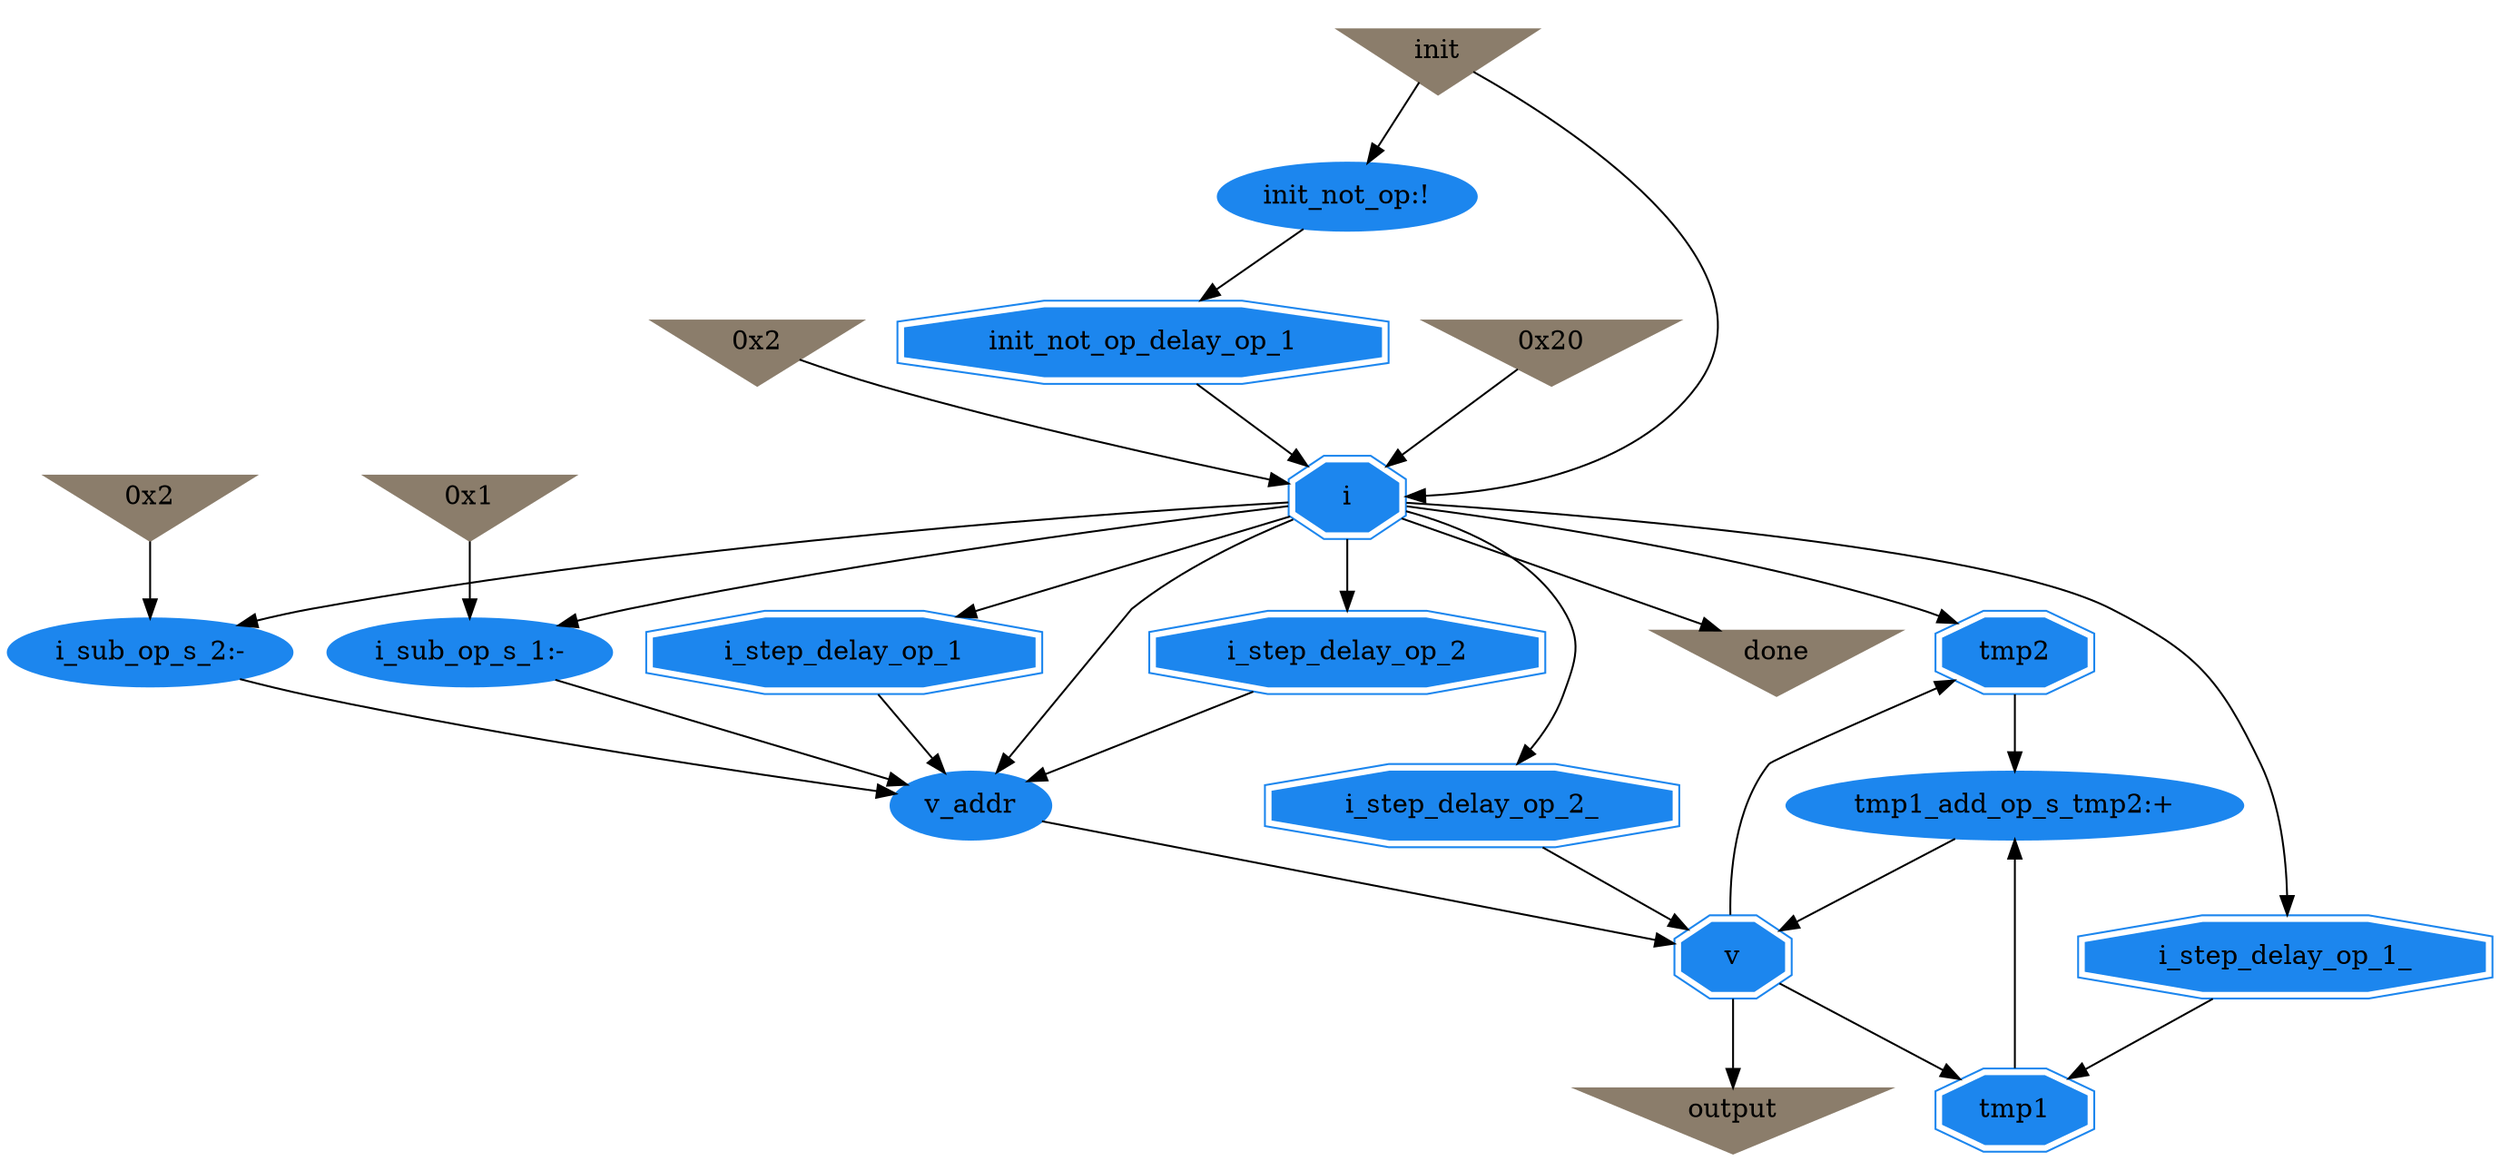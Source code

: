digraph fibonacci_alp {
{
	node [shape=ellipse, style=filled, color=dodgerblue2];
	"c20" [color=bisque4 shape=invtriangle label="0x2"];
	"tmp2" [label="tmp2" shape=doubleoctagon  color=dodgerblue2 ];
	"i_sub_op_s_2" [label="i_sub_op_s_2:-"  color=dodgerblue2 ];
	"tmp1_add_op_s_tmp2" [label="tmp1_add_op_s_tmp2:+"  color=dodgerblue2 ];
	"init_not_op_delay_op_1" [label="init_not_op_delay_op_1" shape=doubleoctagon  color=dodgerblue2 ];
	"i_sub_op_s_1" [label="i_sub_op_s_1:-"  color=dodgerblue2 ];
	"output" [color=bisque4 shape=invtriangle label="output"];
	"i_step_delay_op_1" [label="i_step_delay_op_1" shape=doubleoctagon  color=dodgerblue2 ];
	"c23" [color=bisque4 shape=invtriangle label="0x2"];
	"c22" [color=bisque4 shape=invtriangle label="0x1"];
	"c21" [color=bisque4 shape=invtriangle label="0x20"];
	"done" [color=bisque4 shape=invtriangle label="done"];
	"v" [label="v" shape=doubleoctagon  color=dodgerblue2 ];
	"init" [color=bisque4 shape=invtriangle label="init"];
	"v_addr" [label="v_addr"  color=dodgerblue2 ];
	"i" [label="i" shape=doubleoctagon  color=dodgerblue2 ];
	"init_not_op" [label="init_not_op:!"  color=dodgerblue2 ];
	"tmp1" [label="tmp1" shape=doubleoctagon  color=dodgerblue2 ];
	"i_step_delay_op_2_" [label="i_step_delay_op_2_" shape=doubleoctagon  color=dodgerblue2 ];
	"i_step_delay_op_1_" [label="i_step_delay_op_1_" shape=doubleoctagon  color=dodgerblue2 ];
	"i_step_delay_op_2" [label="i_step_delay_op_2" shape=doubleoctagon  color=dodgerblue2 ];
}
	"i" -> "i_step_delay_op_2"
	"i" -> "i_step_delay_op_1_"
	"c21" -> "i"
	"init" -> "i"
	"i" -> "i_sub_op_s_2"
	"init_not_op" -> "init_not_op_delay_op_1"
	"v" -> "tmp1"
	"init" -> "init_not_op"
	"tmp2" -> "tmp1_add_op_s_tmp2"
	"tmp1_add_op_s_tmp2" -> "v"
	"i" -> "i_sub_op_s_1"
	"c22" -> "i_sub_op_s_1"
	"i" -> "v_addr"
	"i" -> "done"
	"i_step_delay_op_2" -> "v_addr"
	"i" -> "tmp2"
	"i_sub_op_s_1" -> "v_addr"
	"i_step_delay_op_2_" -> "v"
	"v" -> "tmp2"
	"i_step_delay_op_1" -> "v_addr"
	"c23" -> "i_sub_op_s_2"
	"tmp1" -> "tmp1_add_op_s_tmp2"
	"i_step_delay_op_1_" -> "tmp1"
	"v_addr" -> "v"
	"i" -> "i_step_delay_op_2_"
	"init_not_op_delay_op_1" -> "i"
	"v" -> "output"
	"i" -> "i_step_delay_op_1"
	"c20" -> "i"
	"i_sub_op_s_2" -> "v_addr"
}